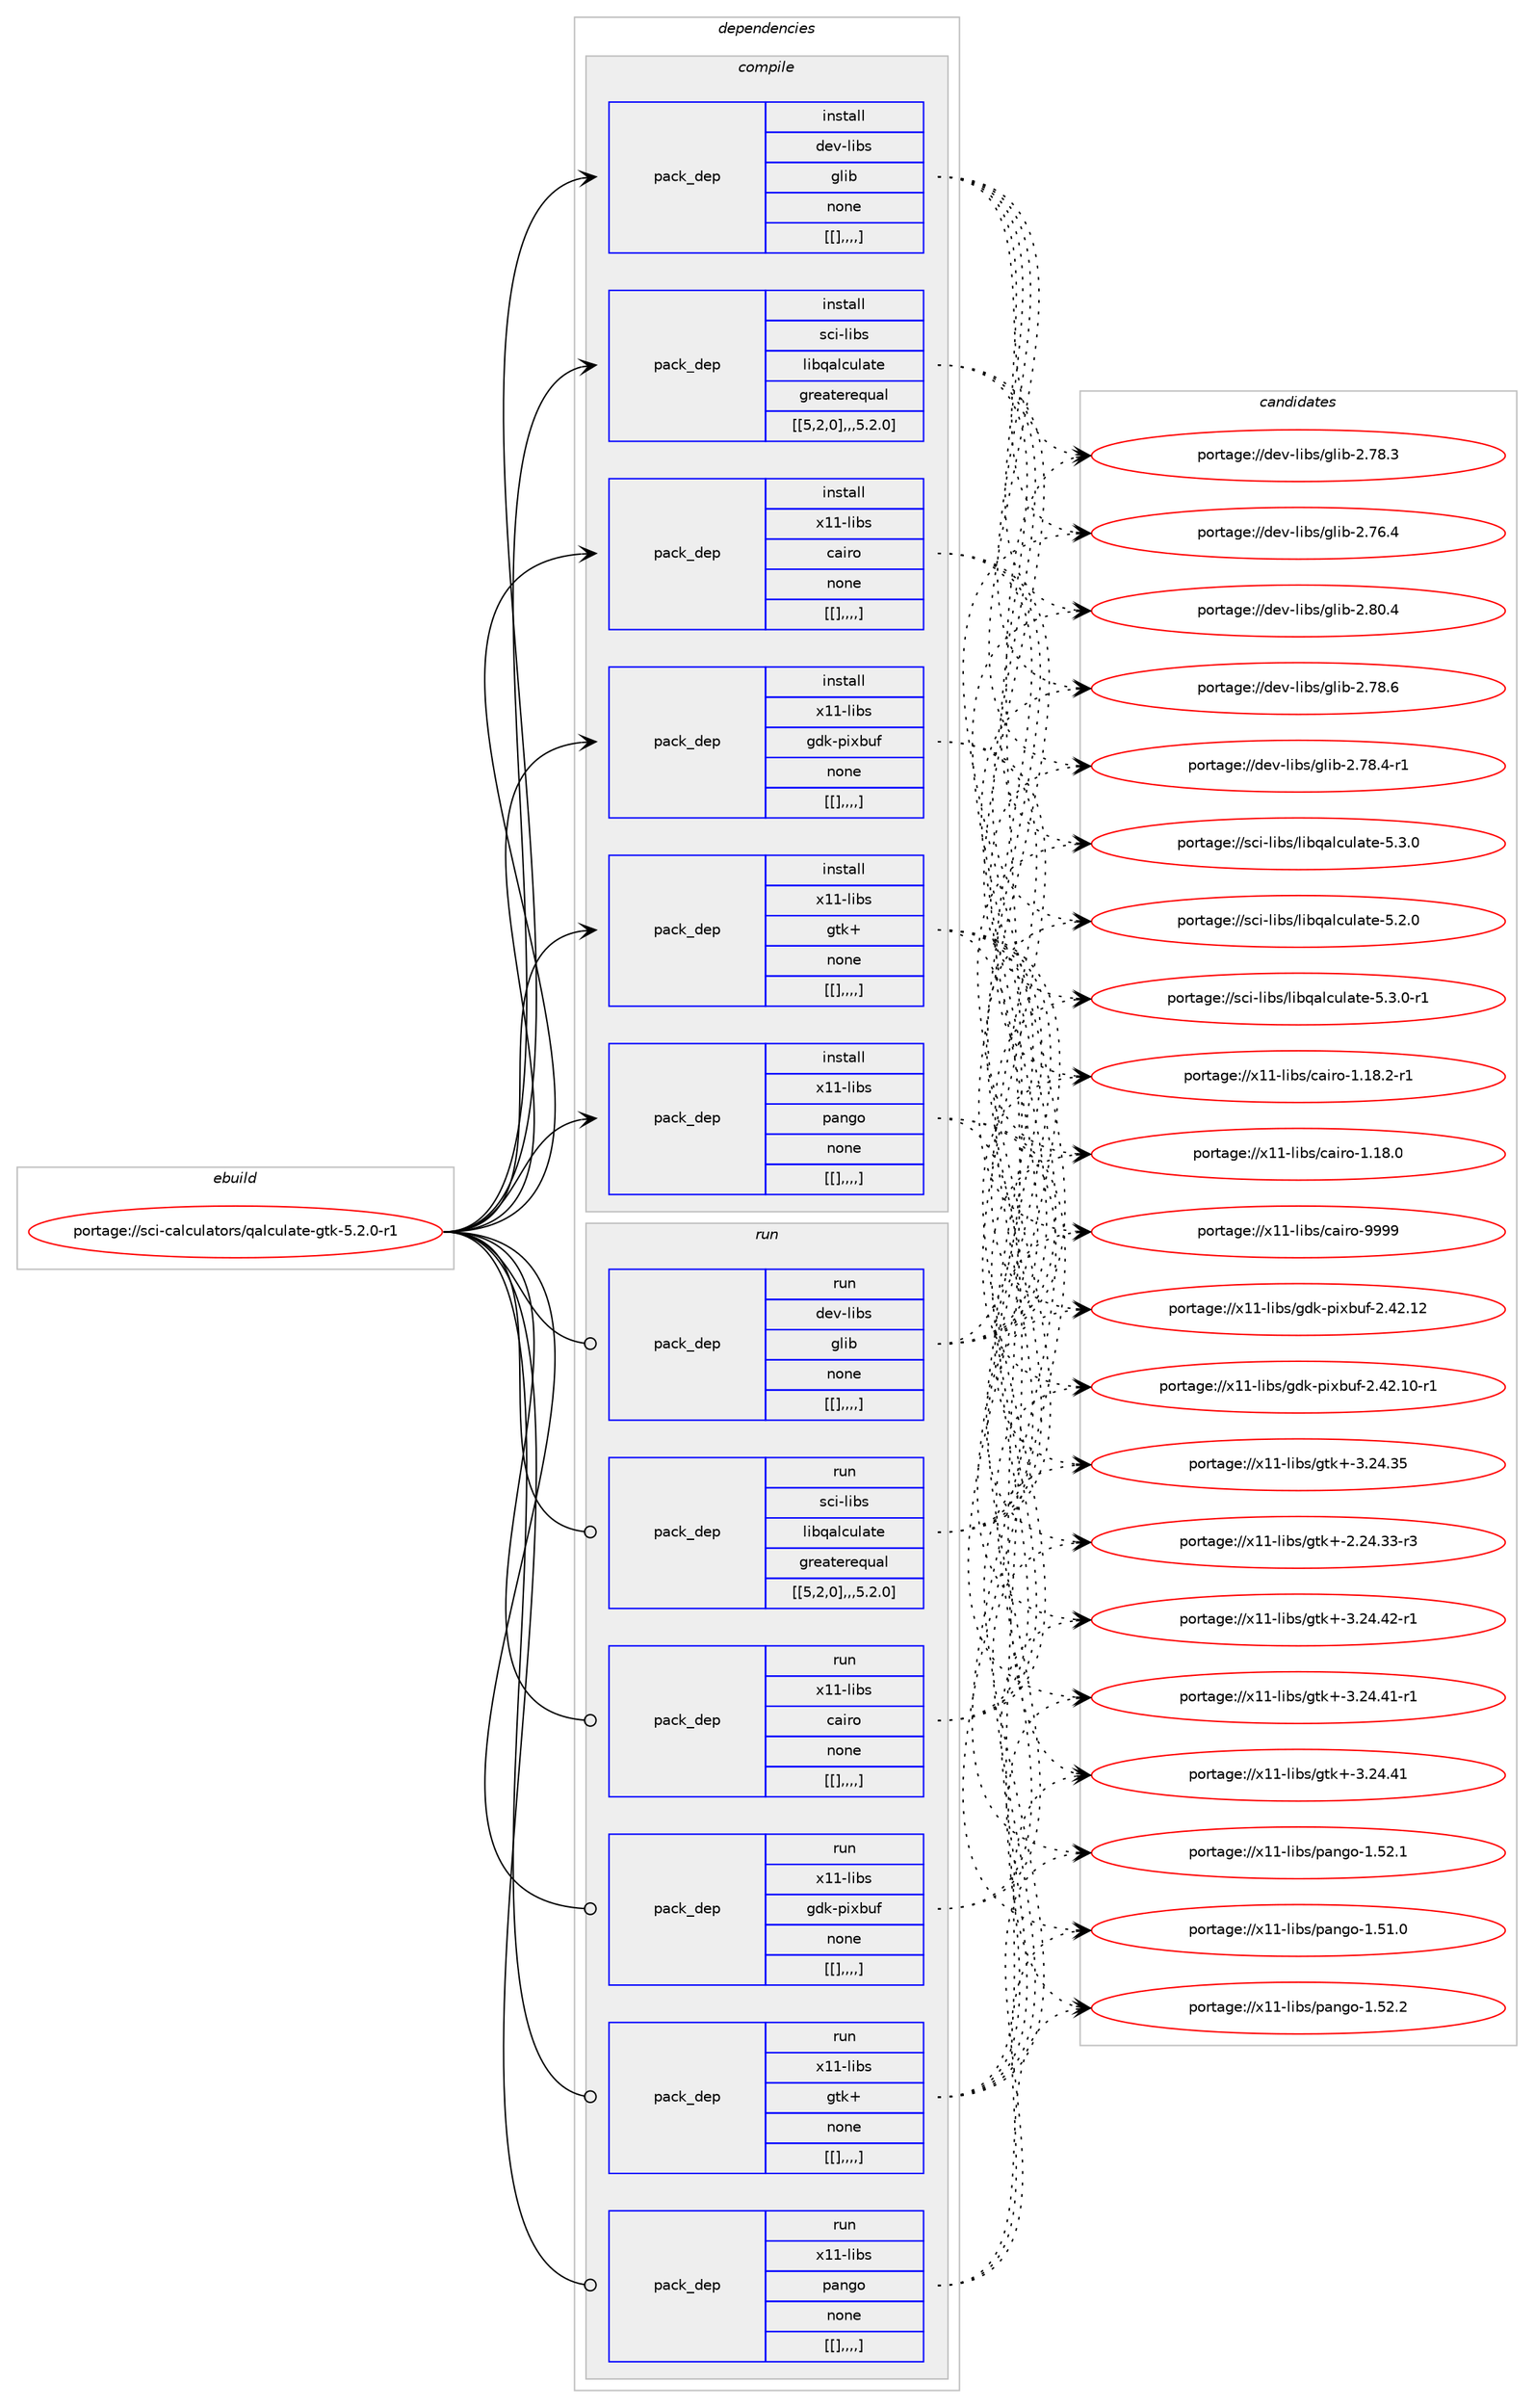digraph prolog {

# *************
# Graph options
# *************

newrank=true;
concentrate=true;
compound=true;
graph [rankdir=LR,fontname=Helvetica,fontsize=10,ranksep=1.5];#, ranksep=2.5, nodesep=0.2];
edge  [arrowhead=vee];
node  [fontname=Helvetica,fontsize=10];

# **********
# The ebuild
# **********

subgraph cluster_leftcol {
color=gray;
label=<<i>ebuild</i>>;
id [label="portage://sci-calculators/qalculate-gtk-5.2.0-r1", color=red, width=4, href="../sci-calculators/qalculate-gtk-5.2.0-r1.svg"];
}

# ****************
# The dependencies
# ****************

subgraph cluster_midcol {
color=gray;
label=<<i>dependencies</i>>;
subgraph cluster_compile {
fillcolor="#eeeeee";
style=filled;
label=<<i>compile</i>>;
subgraph pack303154 {
dependency416859 [label=<<TABLE BORDER="0" CELLBORDER="1" CELLSPACING="0" CELLPADDING="4" WIDTH="220"><TR><TD ROWSPAN="6" CELLPADDING="30">pack_dep</TD></TR><TR><TD WIDTH="110">install</TD></TR><TR><TD>dev-libs</TD></TR><TR><TD>glib</TD></TR><TR><TD>none</TD></TR><TR><TD>[[],,,,]</TD></TR></TABLE>>, shape=none, color=blue];
}
id:e -> dependency416859:w [weight=20,style="solid",arrowhead="vee"];
subgraph pack303173 {
dependency416875 [label=<<TABLE BORDER="0" CELLBORDER="1" CELLSPACING="0" CELLPADDING="4" WIDTH="220"><TR><TD ROWSPAN="6" CELLPADDING="30">pack_dep</TD></TR><TR><TD WIDTH="110">install</TD></TR><TR><TD>sci-libs</TD></TR><TR><TD>libqalculate</TD></TR><TR><TD>greaterequal</TD></TR><TR><TD>[[5,2,0],,,5.2.0]</TD></TR></TABLE>>, shape=none, color=blue];
}
id:e -> dependency416875:w [weight=20,style="solid",arrowhead="vee"];
subgraph pack303183 {
dependency416879 [label=<<TABLE BORDER="0" CELLBORDER="1" CELLSPACING="0" CELLPADDING="4" WIDTH="220"><TR><TD ROWSPAN="6" CELLPADDING="30">pack_dep</TD></TR><TR><TD WIDTH="110">install</TD></TR><TR><TD>x11-libs</TD></TR><TR><TD>cairo</TD></TR><TR><TD>none</TD></TR><TR><TD>[[],,,,]</TD></TR></TABLE>>, shape=none, color=blue];
}
id:e -> dependency416879:w [weight=20,style="solid",arrowhead="vee"];
subgraph pack303186 {
dependency416882 [label=<<TABLE BORDER="0" CELLBORDER="1" CELLSPACING="0" CELLPADDING="4" WIDTH="220"><TR><TD ROWSPAN="6" CELLPADDING="30">pack_dep</TD></TR><TR><TD WIDTH="110">install</TD></TR><TR><TD>x11-libs</TD></TR><TR><TD>gdk-pixbuf</TD></TR><TR><TD>none</TD></TR><TR><TD>[[],,,,]</TD></TR></TABLE>>, shape=none, color=blue];
}
id:e -> dependency416882:w [weight=20,style="solid",arrowhead="vee"];
subgraph pack303202 {
dependency416911 [label=<<TABLE BORDER="0" CELLBORDER="1" CELLSPACING="0" CELLPADDING="4" WIDTH="220"><TR><TD ROWSPAN="6" CELLPADDING="30">pack_dep</TD></TR><TR><TD WIDTH="110">install</TD></TR><TR><TD>x11-libs</TD></TR><TR><TD>gtk+</TD></TR><TR><TD>none</TD></TR><TR><TD>[[],,,,]</TD></TR></TABLE>>, shape=none, color=blue];
}
id:e -> dependency416911:w [weight=20,style="solid",arrowhead="vee"];
subgraph pack303214 {
dependency416922 [label=<<TABLE BORDER="0" CELLBORDER="1" CELLSPACING="0" CELLPADDING="4" WIDTH="220"><TR><TD ROWSPAN="6" CELLPADDING="30">pack_dep</TD></TR><TR><TD WIDTH="110">install</TD></TR><TR><TD>x11-libs</TD></TR><TR><TD>pango</TD></TR><TR><TD>none</TD></TR><TR><TD>[[],,,,]</TD></TR></TABLE>>, shape=none, color=blue];
}
id:e -> dependency416922:w [weight=20,style="solid",arrowhead="vee"];
}
subgraph cluster_compileandrun {
fillcolor="#eeeeee";
style=filled;
label=<<i>compile and run</i>>;
}
subgraph cluster_run {
fillcolor="#eeeeee";
style=filled;
label=<<i>run</i>>;
subgraph pack303222 {
dependency416956 [label=<<TABLE BORDER="0" CELLBORDER="1" CELLSPACING="0" CELLPADDING="4" WIDTH="220"><TR><TD ROWSPAN="6" CELLPADDING="30">pack_dep</TD></TR><TR><TD WIDTH="110">run</TD></TR><TR><TD>dev-libs</TD></TR><TR><TD>glib</TD></TR><TR><TD>none</TD></TR><TR><TD>[[],,,,]</TD></TR></TABLE>>, shape=none, color=blue];
}
id:e -> dependency416956:w [weight=20,style="solid",arrowhead="odot"];
subgraph pack303239 {
dependency416967 [label=<<TABLE BORDER="0" CELLBORDER="1" CELLSPACING="0" CELLPADDING="4" WIDTH="220"><TR><TD ROWSPAN="6" CELLPADDING="30">pack_dep</TD></TR><TR><TD WIDTH="110">run</TD></TR><TR><TD>sci-libs</TD></TR><TR><TD>libqalculate</TD></TR><TR><TD>greaterequal</TD></TR><TR><TD>[[5,2,0],,,5.2.0]</TD></TR></TABLE>>, shape=none, color=blue];
}
id:e -> dependency416967:w [weight=20,style="solid",arrowhead="odot"];
subgraph pack303247 {
dependency416983 [label=<<TABLE BORDER="0" CELLBORDER="1" CELLSPACING="0" CELLPADDING="4" WIDTH="220"><TR><TD ROWSPAN="6" CELLPADDING="30">pack_dep</TD></TR><TR><TD WIDTH="110">run</TD></TR><TR><TD>x11-libs</TD></TR><TR><TD>cairo</TD></TR><TR><TD>none</TD></TR><TR><TD>[[],,,,]</TD></TR></TABLE>>, shape=none, color=blue];
}
id:e -> dependency416983:w [weight=20,style="solid",arrowhead="odot"];
subgraph pack303254 {
dependency417003 [label=<<TABLE BORDER="0" CELLBORDER="1" CELLSPACING="0" CELLPADDING="4" WIDTH="220"><TR><TD ROWSPAN="6" CELLPADDING="30">pack_dep</TD></TR><TR><TD WIDTH="110">run</TD></TR><TR><TD>x11-libs</TD></TR><TR><TD>gdk-pixbuf</TD></TR><TR><TD>none</TD></TR><TR><TD>[[],,,,]</TD></TR></TABLE>>, shape=none, color=blue];
}
id:e -> dependency417003:w [weight=20,style="solid",arrowhead="odot"];
subgraph pack303291 {
dependency417066 [label=<<TABLE BORDER="0" CELLBORDER="1" CELLSPACING="0" CELLPADDING="4" WIDTH="220"><TR><TD ROWSPAN="6" CELLPADDING="30">pack_dep</TD></TR><TR><TD WIDTH="110">run</TD></TR><TR><TD>x11-libs</TD></TR><TR><TD>gtk+</TD></TR><TR><TD>none</TD></TR><TR><TD>[[],,,,]</TD></TR></TABLE>>, shape=none, color=blue];
}
id:e -> dependency417066:w [weight=20,style="solid",arrowhead="odot"];
subgraph pack303321 {
dependency417132 [label=<<TABLE BORDER="0" CELLBORDER="1" CELLSPACING="0" CELLPADDING="4" WIDTH="220"><TR><TD ROWSPAN="6" CELLPADDING="30">pack_dep</TD></TR><TR><TD WIDTH="110">run</TD></TR><TR><TD>x11-libs</TD></TR><TR><TD>pango</TD></TR><TR><TD>none</TD></TR><TR><TD>[[],,,,]</TD></TR></TABLE>>, shape=none, color=blue];
}
id:e -> dependency417132:w [weight=20,style="solid",arrowhead="odot"];
}
}

# **************
# The candidates
# **************

subgraph cluster_choices {
rank=same;
color=gray;
label=<<i>candidates</i>>;

subgraph choice303138 {
color=black;
nodesep=1;
choice1001011184510810598115471031081059845504656484652 [label="portage://dev-libs/glib-2.80.4", color=red, width=4,href="../dev-libs/glib-2.80.4.svg"];
choice1001011184510810598115471031081059845504655564654 [label="portage://dev-libs/glib-2.78.6", color=red, width=4,href="../dev-libs/glib-2.78.6.svg"];
choice10010111845108105981154710310810598455046555646524511449 [label="portage://dev-libs/glib-2.78.4-r1", color=red, width=4,href="../dev-libs/glib-2.78.4-r1.svg"];
choice1001011184510810598115471031081059845504655564651 [label="portage://dev-libs/glib-2.78.3", color=red, width=4,href="../dev-libs/glib-2.78.3.svg"];
choice1001011184510810598115471031081059845504655544652 [label="portage://dev-libs/glib-2.76.4", color=red, width=4,href="../dev-libs/glib-2.76.4.svg"];
dependency416859:e -> choice1001011184510810598115471031081059845504656484652:w [style=dotted,weight="100"];
dependency416859:e -> choice1001011184510810598115471031081059845504655564654:w [style=dotted,weight="100"];
dependency416859:e -> choice10010111845108105981154710310810598455046555646524511449:w [style=dotted,weight="100"];
dependency416859:e -> choice1001011184510810598115471031081059845504655564651:w [style=dotted,weight="100"];
dependency416859:e -> choice1001011184510810598115471031081059845504655544652:w [style=dotted,weight="100"];
}
subgraph choice303141 {
color=black;
nodesep=1;
choice11599105451081059811547108105981139710899117108971161014553465146484511449 [label="portage://sci-libs/libqalculate-5.3.0-r1", color=red, width=4,href="../sci-libs/libqalculate-5.3.0-r1.svg"];
choice1159910545108105981154710810598113971089911710897116101455346514648 [label="portage://sci-libs/libqalculate-5.3.0", color=red, width=4,href="../sci-libs/libqalculate-5.3.0.svg"];
choice1159910545108105981154710810598113971089911710897116101455346504648 [label="portage://sci-libs/libqalculate-5.2.0", color=red, width=4,href="../sci-libs/libqalculate-5.2.0.svg"];
dependency416875:e -> choice11599105451081059811547108105981139710899117108971161014553465146484511449:w [style=dotted,weight="100"];
dependency416875:e -> choice1159910545108105981154710810598113971089911710897116101455346514648:w [style=dotted,weight="100"];
dependency416875:e -> choice1159910545108105981154710810598113971089911710897116101455346504648:w [style=dotted,weight="100"];
}
subgraph choice303144 {
color=black;
nodesep=1;
choice120494945108105981154799971051141114557575757 [label="portage://x11-libs/cairo-9999", color=red, width=4,href="../x11-libs/cairo-9999.svg"];
choice12049494510810598115479997105114111454946495646504511449 [label="portage://x11-libs/cairo-1.18.2-r1", color=red, width=4,href="../x11-libs/cairo-1.18.2-r1.svg"];
choice1204949451081059811547999710511411145494649564648 [label="portage://x11-libs/cairo-1.18.0", color=red, width=4,href="../x11-libs/cairo-1.18.0.svg"];
dependency416879:e -> choice120494945108105981154799971051141114557575757:w [style=dotted,weight="100"];
dependency416879:e -> choice12049494510810598115479997105114111454946495646504511449:w [style=dotted,weight="100"];
dependency416879:e -> choice1204949451081059811547999710511411145494649564648:w [style=dotted,weight="100"];
}
subgraph choice303147 {
color=black;
nodesep=1;
choice120494945108105981154710310010745112105120981171024550465250464950 [label="portage://x11-libs/gdk-pixbuf-2.42.12", color=red, width=4,href="../x11-libs/gdk-pixbuf-2.42.12.svg"];
choice1204949451081059811547103100107451121051209811710245504652504649484511449 [label="portage://x11-libs/gdk-pixbuf-2.42.10-r1", color=red, width=4,href="../x11-libs/gdk-pixbuf-2.42.10-r1.svg"];
dependency416882:e -> choice120494945108105981154710310010745112105120981171024550465250464950:w [style=dotted,weight="100"];
dependency416882:e -> choice1204949451081059811547103100107451121051209811710245504652504649484511449:w [style=dotted,weight="100"];
}
subgraph choice303153 {
color=black;
nodesep=1;
choice12049494510810598115471031161074345514650524652504511449 [label="portage://x11-libs/gtk+-3.24.42-r1", color=red, width=4,href="../x11-libs/gtk+-3.24.42-r1.svg"];
choice12049494510810598115471031161074345514650524652494511449 [label="portage://x11-libs/gtk+-3.24.41-r1", color=red, width=4,href="../x11-libs/gtk+-3.24.41-r1.svg"];
choice1204949451081059811547103116107434551465052465249 [label="portage://x11-libs/gtk+-3.24.41", color=red, width=4,href="../x11-libs/gtk+-3.24.41.svg"];
choice1204949451081059811547103116107434551465052465153 [label="portage://x11-libs/gtk+-3.24.35", color=red, width=4,href="../x11-libs/gtk+-3.24.35.svg"];
choice12049494510810598115471031161074345504650524651514511451 [label="portage://x11-libs/gtk+-2.24.33-r3", color=red, width=4,href="../x11-libs/gtk+-2.24.33-r3.svg"];
dependency416911:e -> choice12049494510810598115471031161074345514650524652504511449:w [style=dotted,weight="100"];
dependency416911:e -> choice12049494510810598115471031161074345514650524652494511449:w [style=dotted,weight="100"];
dependency416911:e -> choice1204949451081059811547103116107434551465052465249:w [style=dotted,weight="100"];
dependency416911:e -> choice1204949451081059811547103116107434551465052465153:w [style=dotted,weight="100"];
dependency416911:e -> choice12049494510810598115471031161074345504650524651514511451:w [style=dotted,weight="100"];
}
subgraph choice303155 {
color=black;
nodesep=1;
choice12049494510810598115471129711010311145494653504650 [label="portage://x11-libs/pango-1.52.2", color=red, width=4,href="../x11-libs/pango-1.52.2.svg"];
choice12049494510810598115471129711010311145494653504649 [label="portage://x11-libs/pango-1.52.1", color=red, width=4,href="../x11-libs/pango-1.52.1.svg"];
choice12049494510810598115471129711010311145494653494648 [label="portage://x11-libs/pango-1.51.0", color=red, width=4,href="../x11-libs/pango-1.51.0.svg"];
dependency416922:e -> choice12049494510810598115471129711010311145494653504650:w [style=dotted,weight="100"];
dependency416922:e -> choice12049494510810598115471129711010311145494653504649:w [style=dotted,weight="100"];
dependency416922:e -> choice12049494510810598115471129711010311145494653494648:w [style=dotted,weight="100"];
}
subgraph choice303159 {
color=black;
nodesep=1;
choice1001011184510810598115471031081059845504656484652 [label="portage://dev-libs/glib-2.80.4", color=red, width=4,href="../dev-libs/glib-2.80.4.svg"];
choice1001011184510810598115471031081059845504655564654 [label="portage://dev-libs/glib-2.78.6", color=red, width=4,href="../dev-libs/glib-2.78.6.svg"];
choice10010111845108105981154710310810598455046555646524511449 [label="portage://dev-libs/glib-2.78.4-r1", color=red, width=4,href="../dev-libs/glib-2.78.4-r1.svg"];
choice1001011184510810598115471031081059845504655564651 [label="portage://dev-libs/glib-2.78.3", color=red, width=4,href="../dev-libs/glib-2.78.3.svg"];
choice1001011184510810598115471031081059845504655544652 [label="portage://dev-libs/glib-2.76.4", color=red, width=4,href="../dev-libs/glib-2.76.4.svg"];
dependency416956:e -> choice1001011184510810598115471031081059845504656484652:w [style=dotted,weight="100"];
dependency416956:e -> choice1001011184510810598115471031081059845504655564654:w [style=dotted,weight="100"];
dependency416956:e -> choice10010111845108105981154710310810598455046555646524511449:w [style=dotted,weight="100"];
dependency416956:e -> choice1001011184510810598115471031081059845504655564651:w [style=dotted,weight="100"];
dependency416956:e -> choice1001011184510810598115471031081059845504655544652:w [style=dotted,weight="100"];
}
subgraph choice303161 {
color=black;
nodesep=1;
choice11599105451081059811547108105981139710899117108971161014553465146484511449 [label="portage://sci-libs/libqalculate-5.3.0-r1", color=red, width=4,href="../sci-libs/libqalculate-5.3.0-r1.svg"];
choice1159910545108105981154710810598113971089911710897116101455346514648 [label="portage://sci-libs/libqalculate-5.3.0", color=red, width=4,href="../sci-libs/libqalculate-5.3.0.svg"];
choice1159910545108105981154710810598113971089911710897116101455346504648 [label="portage://sci-libs/libqalculate-5.2.0", color=red, width=4,href="../sci-libs/libqalculate-5.2.0.svg"];
dependency416967:e -> choice11599105451081059811547108105981139710899117108971161014553465146484511449:w [style=dotted,weight="100"];
dependency416967:e -> choice1159910545108105981154710810598113971089911710897116101455346514648:w [style=dotted,weight="100"];
dependency416967:e -> choice1159910545108105981154710810598113971089911710897116101455346504648:w [style=dotted,weight="100"];
}
subgraph choice303173 {
color=black;
nodesep=1;
choice120494945108105981154799971051141114557575757 [label="portage://x11-libs/cairo-9999", color=red, width=4,href="../x11-libs/cairo-9999.svg"];
choice12049494510810598115479997105114111454946495646504511449 [label="portage://x11-libs/cairo-1.18.2-r1", color=red, width=4,href="../x11-libs/cairo-1.18.2-r1.svg"];
choice1204949451081059811547999710511411145494649564648 [label="portage://x11-libs/cairo-1.18.0", color=red, width=4,href="../x11-libs/cairo-1.18.0.svg"];
dependency416983:e -> choice120494945108105981154799971051141114557575757:w [style=dotted,weight="100"];
dependency416983:e -> choice12049494510810598115479997105114111454946495646504511449:w [style=dotted,weight="100"];
dependency416983:e -> choice1204949451081059811547999710511411145494649564648:w [style=dotted,weight="100"];
}
subgraph choice303176 {
color=black;
nodesep=1;
choice120494945108105981154710310010745112105120981171024550465250464950 [label="portage://x11-libs/gdk-pixbuf-2.42.12", color=red, width=4,href="../x11-libs/gdk-pixbuf-2.42.12.svg"];
choice1204949451081059811547103100107451121051209811710245504652504649484511449 [label="portage://x11-libs/gdk-pixbuf-2.42.10-r1", color=red, width=4,href="../x11-libs/gdk-pixbuf-2.42.10-r1.svg"];
dependency417003:e -> choice120494945108105981154710310010745112105120981171024550465250464950:w [style=dotted,weight="100"];
dependency417003:e -> choice1204949451081059811547103100107451121051209811710245504652504649484511449:w [style=dotted,weight="100"];
}
subgraph choice303198 {
color=black;
nodesep=1;
choice12049494510810598115471031161074345514650524652504511449 [label="portage://x11-libs/gtk+-3.24.42-r1", color=red, width=4,href="../x11-libs/gtk+-3.24.42-r1.svg"];
choice12049494510810598115471031161074345514650524652494511449 [label="portage://x11-libs/gtk+-3.24.41-r1", color=red, width=4,href="../x11-libs/gtk+-3.24.41-r1.svg"];
choice1204949451081059811547103116107434551465052465249 [label="portage://x11-libs/gtk+-3.24.41", color=red, width=4,href="../x11-libs/gtk+-3.24.41.svg"];
choice1204949451081059811547103116107434551465052465153 [label="portage://x11-libs/gtk+-3.24.35", color=red, width=4,href="../x11-libs/gtk+-3.24.35.svg"];
choice12049494510810598115471031161074345504650524651514511451 [label="portage://x11-libs/gtk+-2.24.33-r3", color=red, width=4,href="../x11-libs/gtk+-2.24.33-r3.svg"];
dependency417066:e -> choice12049494510810598115471031161074345514650524652504511449:w [style=dotted,weight="100"];
dependency417066:e -> choice12049494510810598115471031161074345514650524652494511449:w [style=dotted,weight="100"];
dependency417066:e -> choice1204949451081059811547103116107434551465052465249:w [style=dotted,weight="100"];
dependency417066:e -> choice1204949451081059811547103116107434551465052465153:w [style=dotted,weight="100"];
dependency417066:e -> choice12049494510810598115471031161074345504650524651514511451:w [style=dotted,weight="100"];
}
subgraph choice303200 {
color=black;
nodesep=1;
choice12049494510810598115471129711010311145494653504650 [label="portage://x11-libs/pango-1.52.2", color=red, width=4,href="../x11-libs/pango-1.52.2.svg"];
choice12049494510810598115471129711010311145494653504649 [label="portage://x11-libs/pango-1.52.1", color=red, width=4,href="../x11-libs/pango-1.52.1.svg"];
choice12049494510810598115471129711010311145494653494648 [label="portage://x11-libs/pango-1.51.0", color=red, width=4,href="../x11-libs/pango-1.51.0.svg"];
dependency417132:e -> choice12049494510810598115471129711010311145494653504650:w [style=dotted,weight="100"];
dependency417132:e -> choice12049494510810598115471129711010311145494653504649:w [style=dotted,weight="100"];
dependency417132:e -> choice12049494510810598115471129711010311145494653494648:w [style=dotted,weight="100"];
}
}

}
